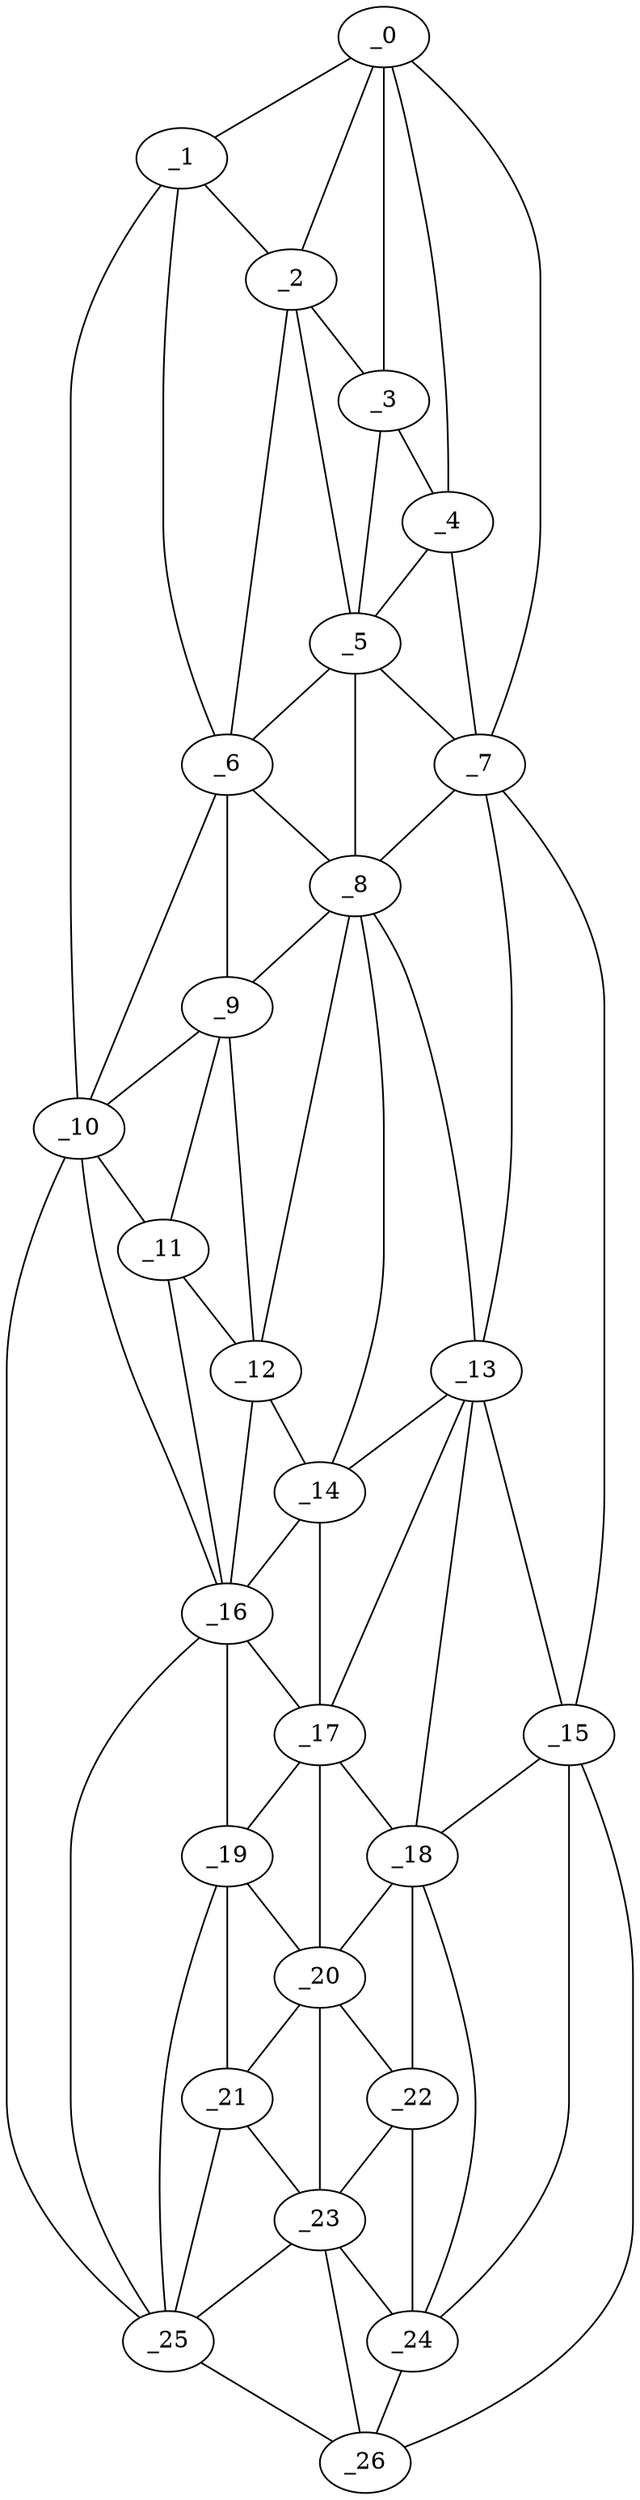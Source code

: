 graph "obj96__130.gxl" {
	_0	 [x=4,
		y=56];
	_1	 [x=4,
		y=81];
	_0 -- _1	 [valence=1];
	_2	 [x=16,
		y=63];
	_0 -- _2	 [valence=1];
	_3	 [x=19,
		y=54];
	_0 -- _3	 [valence=1];
	_4	 [x=30,
		y=47];
	_0 -- _4	 [valence=2];
	_7	 [x=49,
		y=39];
	_0 -- _7	 [valence=1];
	_1 -- _2	 [valence=2];
	_6	 [x=43,
		y=76];
	_1 -- _6	 [valence=1];
	_10	 [x=58,
		y=97];
	_1 -- _10	 [valence=1];
	_2 -- _3	 [valence=2];
	_5	 [x=37,
		y=63];
	_2 -- _5	 [valence=2];
	_2 -- _6	 [valence=2];
	_3 -- _4	 [valence=2];
	_3 -- _5	 [valence=1];
	_4 -- _5	 [valence=2];
	_4 -- _7	 [valence=2];
	_5 -- _6	 [valence=2];
	_5 -- _7	 [valence=2];
	_8	 [x=56,
		y=66];
	_5 -- _8	 [valence=1];
	_6 -- _8	 [valence=2];
	_9	 [x=58,
		y=74];
	_6 -- _9	 [valence=2];
	_6 -- _10	 [valence=1];
	_7 -- _8	 [valence=2];
	_13	 [x=72,
		y=44];
	_7 -- _13	 [valence=1];
	_15	 [x=77,
		y=33];
	_7 -- _15	 [valence=1];
	_8 -- _9	 [valence=1];
	_12	 [x=66,
		y=75];
	_8 -- _12	 [valence=2];
	_8 -- _13	 [valence=1];
	_14	 [x=76,
		y=70];
	_8 -- _14	 [valence=2];
	_9 -- _10	 [valence=2];
	_11	 [x=65,
		y=91];
	_9 -- _11	 [valence=2];
	_9 -- _12	 [valence=2];
	_10 -- _11	 [valence=1];
	_16	 [x=80,
		y=87];
	_10 -- _16	 [valence=1];
	_25	 [x=124,
		y=69];
	_10 -- _25	 [valence=1];
	_11 -- _12	 [valence=1];
	_11 -- _16	 [valence=2];
	_12 -- _14	 [valence=2];
	_12 -- _16	 [valence=2];
	_13 -- _14	 [valence=2];
	_13 -- _15	 [valence=2];
	_17	 [x=81,
		y=66];
	_13 -- _17	 [valence=2];
	_18	 [x=85,
		y=37];
	_13 -- _18	 [valence=2];
	_14 -- _16	 [valence=2];
	_14 -- _17	 [valence=1];
	_15 -- _18	 [valence=1];
	_24	 [x=111,
		y=44];
	_15 -- _24	 [valence=2];
	_26	 [x=126,
		y=45];
	_15 -- _26	 [valence=1];
	_16 -- _17	 [valence=1];
	_19	 [x=99,
		y=65];
	_16 -- _19	 [valence=1];
	_16 -- _25	 [valence=2];
	_17 -- _18	 [valence=1];
	_17 -- _19	 [valence=2];
	_20	 [x=100,
		y=47];
	_17 -- _20	 [valence=1];
	_18 -- _20	 [valence=2];
	_22	 [x=107,
		y=45];
	_18 -- _22	 [valence=2];
	_18 -- _24	 [valence=2];
	_19 -- _20	 [valence=2];
	_21	 [x=103,
		y=62];
	_19 -- _21	 [valence=2];
	_19 -- _25	 [valence=2];
	_20 -- _21	 [valence=1];
	_20 -- _22	 [valence=2];
	_23	 [x=108,
		y=53];
	_20 -- _23	 [valence=2];
	_21 -- _23	 [valence=2];
	_21 -- _25	 [valence=1];
	_22 -- _23	 [valence=2];
	_22 -- _24	 [valence=2];
	_23 -- _24	 [valence=2];
	_23 -- _25	 [valence=2];
	_23 -- _26	 [valence=2];
	_24 -- _26	 [valence=1];
	_25 -- _26	 [valence=1];
}
